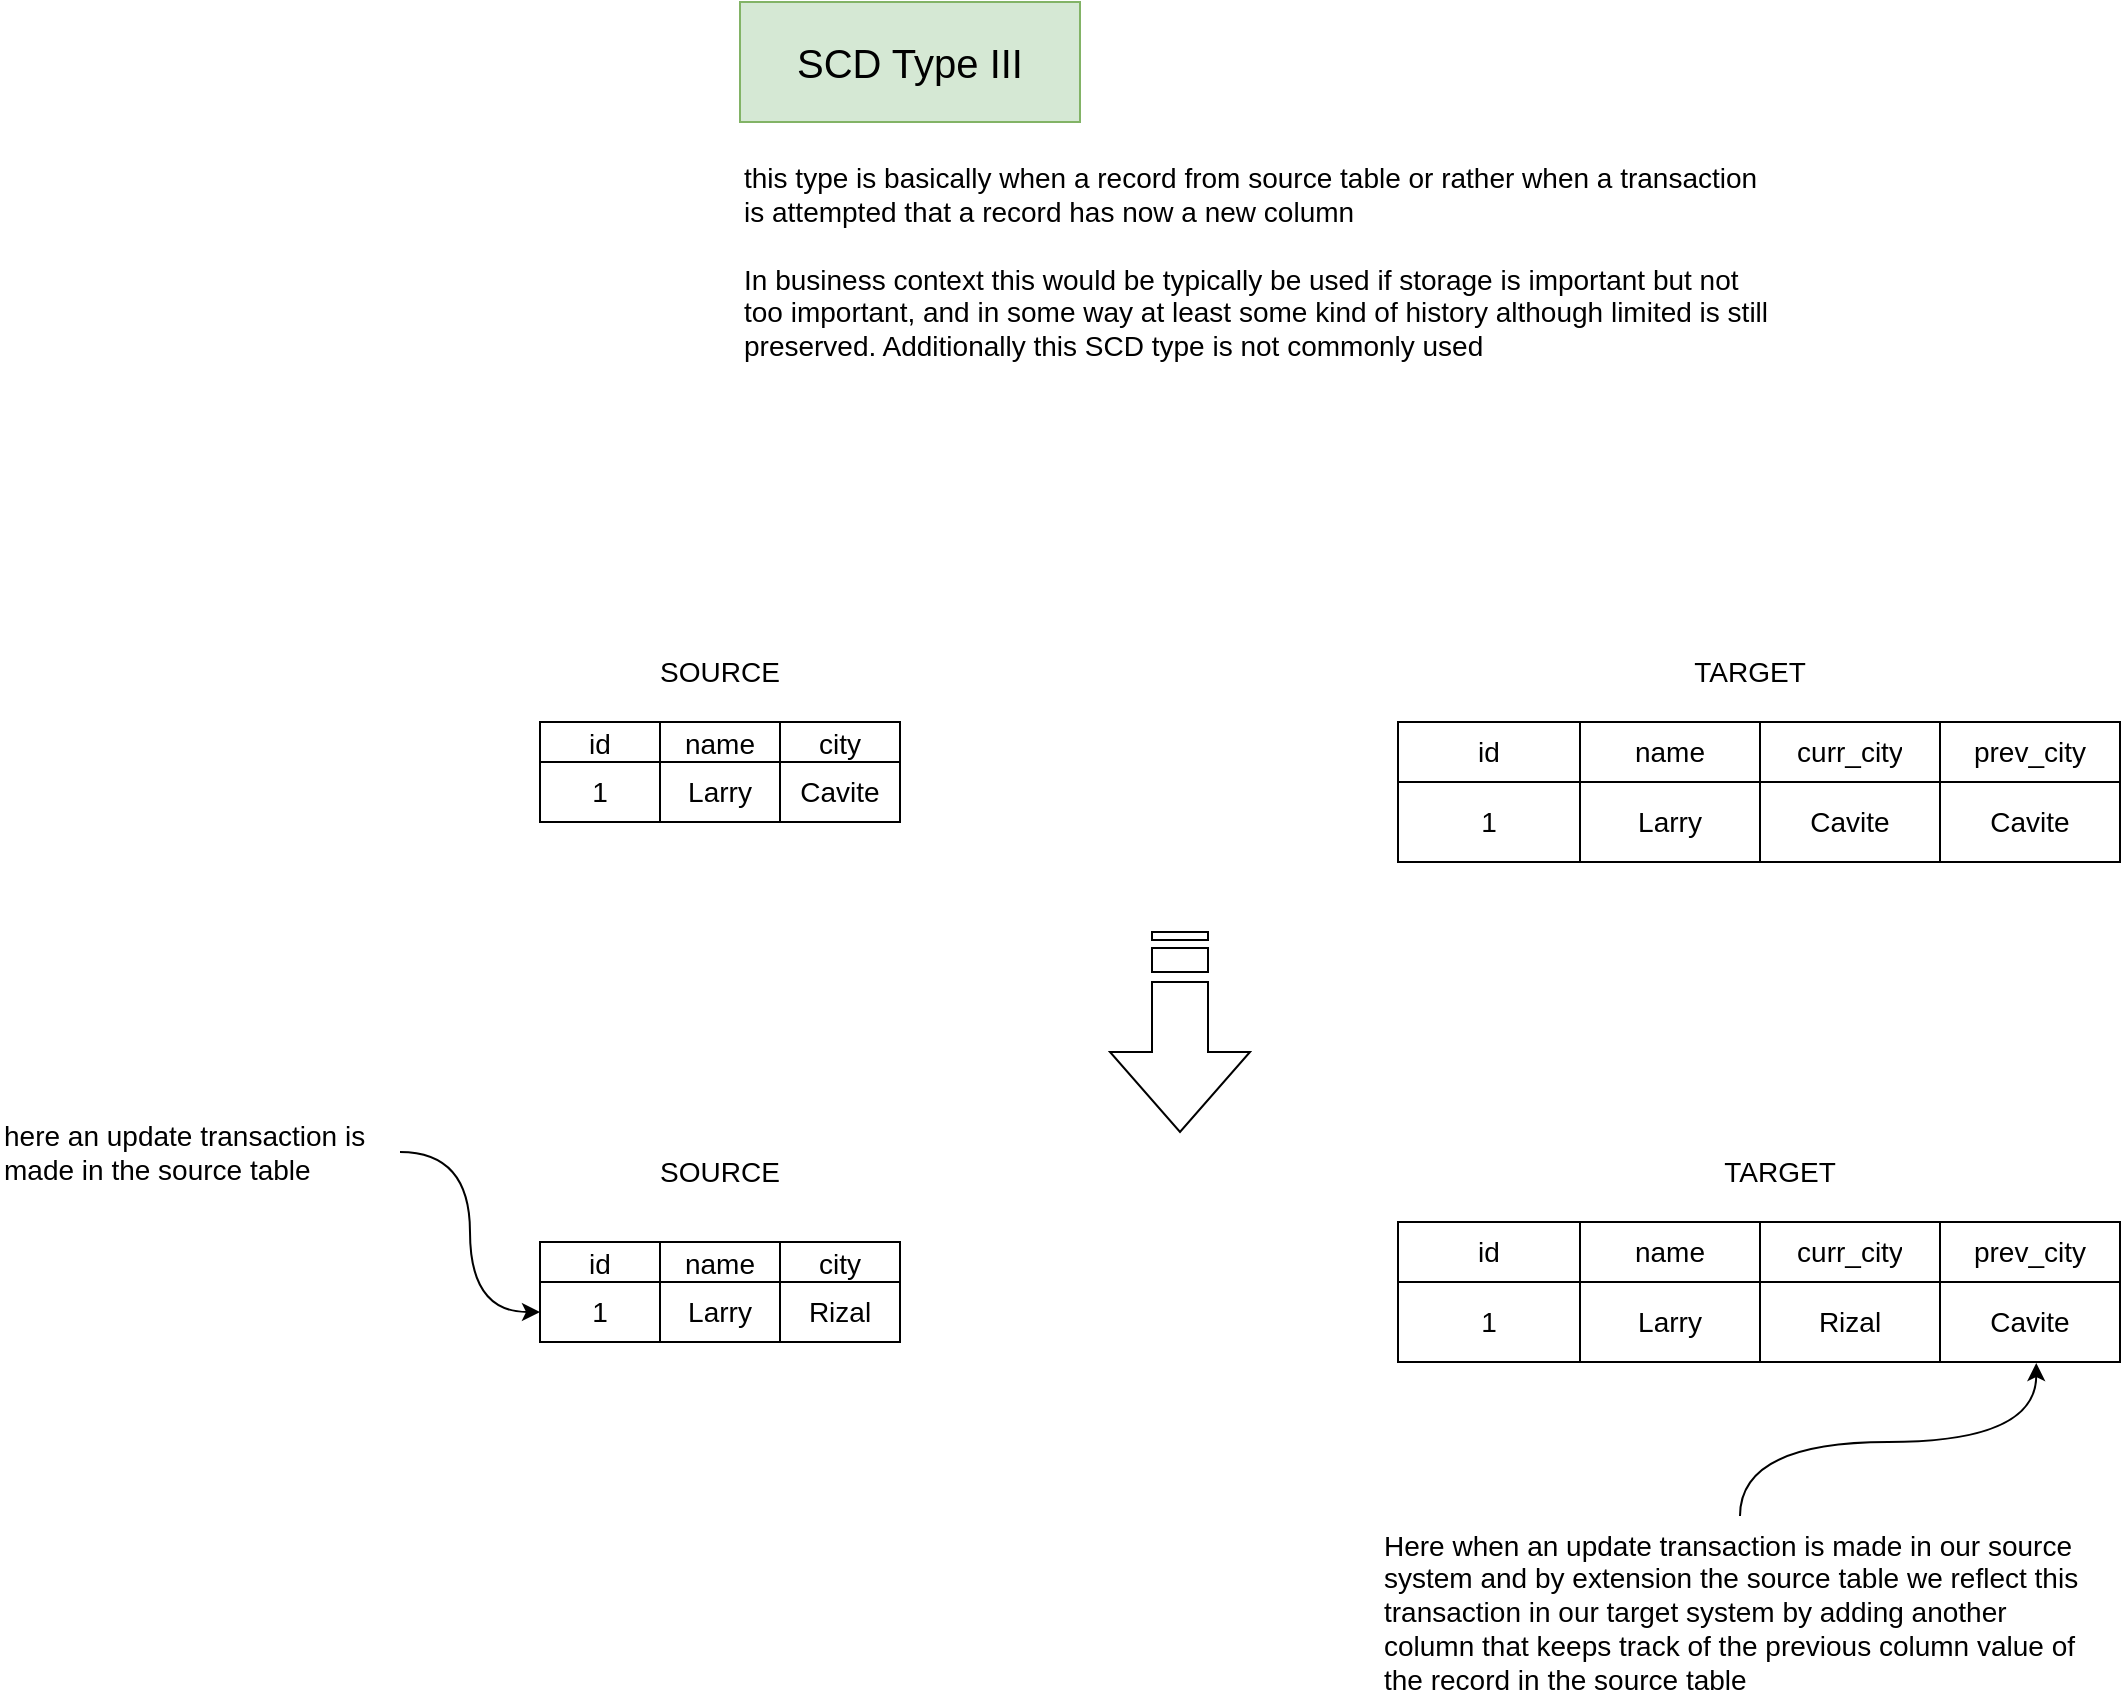 <mxfile version="28.2.8">
  <diagram name="Page-1" id="HAei9eXsZSQvc_73ZGFZ">
    <mxGraphModel dx="1489" dy="894" grid="1" gridSize="10" guides="1" tooltips="1" connect="1" arrows="1" fold="1" page="1" pageScale="1" pageWidth="850" pageHeight="1100" math="0" shadow="0">
      <root>
        <mxCell id="0" />
        <mxCell id="1" parent="0" />
        <mxCell id="--lSF663i6k2Y3heYDjY-1" value="&lt;span style=&quot;font-size: 14px;&quot;&gt;this type is basically when a record from source table or rather when a transaction is attempted that a record has now a new column&lt;/span&gt;&lt;div&gt;&lt;span style=&quot;font-size: 14px;&quot;&gt;&lt;br&gt;&lt;/span&gt;&lt;/div&gt;&lt;div&gt;&lt;span style=&quot;font-size: 14px;&quot;&gt;In business context this would be typically be used if storage is important but not too important, and in some way at least some kind of history although limited is still preserved. Additionally this SCD type is not commonly used&lt;/span&gt;&lt;/div&gt;" style="text;html=1;whiteSpace=wrap;strokeColor=none;fillColor=none;align=left;verticalAlign=middle;rounded=0;" vertex="1" parent="1">
          <mxGeometry x="490" y="180" width="520" height="120" as="geometry" />
        </mxCell>
        <mxCell id="--lSF663i6k2Y3heYDjY-2" value="&lt;span style=&quot;font-size: 14px;&quot;&gt;SOURCE&lt;/span&gt;" style="text;html=1;whiteSpace=wrap;strokeColor=none;fillColor=none;align=center;verticalAlign=middle;rounded=0;" vertex="1" parent="1">
          <mxGeometry x="420" y="430" width="120" height="30" as="geometry" />
        </mxCell>
        <mxCell id="--lSF663i6k2Y3heYDjY-3" value="&lt;span style=&quot;font-size: 14px;&quot;&gt;TARGET&lt;/span&gt;" style="text;html=1;whiteSpace=wrap;strokeColor=none;fillColor=none;align=center;verticalAlign=middle;rounded=0;" vertex="1" parent="1">
          <mxGeometry x="935" y="430" width="120" height="30" as="geometry" />
        </mxCell>
        <mxCell id="--lSF663i6k2Y3heYDjY-4" value="&lt;font style=&quot;font-size: 20px;&quot;&gt;SCD Type III&lt;/font&gt;" style="text;html=1;whiteSpace=wrap;strokeColor=#82b366;fillColor=#d5e8d4;align=center;verticalAlign=middle;rounded=0;" vertex="1" parent="1">
          <mxGeometry x="490" y="110" width="170" height="60" as="geometry" />
        </mxCell>
        <mxCell id="--lSF663i6k2Y3heYDjY-5" value="" style="html=1;shadow=0;dashed=0;align=center;verticalAlign=middle;shape=mxgraph.arrows2.stripedArrow;dy=0.6;dx=40;notch=25;rotation=90;" vertex="1" parent="1">
          <mxGeometry x="660" y="590" width="100" height="70" as="geometry" />
        </mxCell>
        <mxCell id="--lSF663i6k2Y3heYDjY-8" value="" style="shape=table;startSize=0;container=1;collapsible=0;childLayout=tableLayout;fillColor=default;" vertex="1" parent="1">
          <mxGeometry x="390" y="470" width="180" height="50" as="geometry" />
        </mxCell>
        <mxCell id="--lSF663i6k2Y3heYDjY-9" value="" style="shape=tableRow;horizontal=0;startSize=0;swimlaneHead=0;swimlaneBody=0;strokeColor=inherit;top=0;left=0;bottom=0;right=0;collapsible=0;dropTarget=0;fillColor=none;points=[[0,0.5],[1,0.5]];portConstraint=eastwest;" vertex="1" parent="--lSF663i6k2Y3heYDjY-8">
          <mxGeometry width="180" height="20" as="geometry" />
        </mxCell>
        <mxCell id="--lSF663i6k2Y3heYDjY-10" value="&lt;font style=&quot;font-size: 14px;&quot;&gt;id&lt;/font&gt;" style="shape=partialRectangle;html=1;whiteSpace=wrap;connectable=0;strokeColor=inherit;overflow=hidden;fillColor=none;top=0;left=0;bottom=0;right=0;pointerEvents=1;" vertex="1" parent="--lSF663i6k2Y3heYDjY-9">
          <mxGeometry width="60" height="20" as="geometry">
            <mxRectangle width="60" height="20" as="alternateBounds" />
          </mxGeometry>
        </mxCell>
        <mxCell id="--lSF663i6k2Y3heYDjY-11" value="&lt;font style=&quot;font-size: 14px;&quot;&gt;name&lt;/font&gt;" style="shape=partialRectangle;html=1;whiteSpace=wrap;connectable=0;strokeColor=inherit;overflow=hidden;fillColor=none;top=0;left=0;bottom=0;right=0;pointerEvents=1;" vertex="1" parent="--lSF663i6k2Y3heYDjY-9">
          <mxGeometry x="60" width="60" height="20" as="geometry">
            <mxRectangle width="60" height="20" as="alternateBounds" />
          </mxGeometry>
        </mxCell>
        <mxCell id="--lSF663i6k2Y3heYDjY-54" value="&lt;font style=&quot;font-size: 14px;&quot;&gt;city&lt;/font&gt;" style="shape=partialRectangle;html=1;whiteSpace=wrap;connectable=0;strokeColor=inherit;overflow=hidden;fillColor=none;top=0;left=0;bottom=0;right=0;pointerEvents=1;" vertex="1" parent="--lSF663i6k2Y3heYDjY-9">
          <mxGeometry x="120" width="60" height="20" as="geometry">
            <mxRectangle width="60" height="20" as="alternateBounds" />
          </mxGeometry>
        </mxCell>
        <mxCell id="--lSF663i6k2Y3heYDjY-12" value="" style="shape=tableRow;horizontal=0;startSize=0;swimlaneHead=0;swimlaneBody=0;strokeColor=inherit;top=0;left=0;bottom=0;right=0;collapsible=0;dropTarget=0;fillColor=none;points=[[0,0.5],[1,0.5]];portConstraint=eastwest;" vertex="1" parent="--lSF663i6k2Y3heYDjY-8">
          <mxGeometry y="20" width="180" height="30" as="geometry" />
        </mxCell>
        <mxCell id="--lSF663i6k2Y3heYDjY-13" value="&lt;font style=&quot;font-size: 14px;&quot;&gt;1&lt;/font&gt;" style="shape=partialRectangle;html=1;whiteSpace=wrap;connectable=0;strokeColor=inherit;overflow=hidden;fillColor=none;top=0;left=0;bottom=0;right=0;pointerEvents=1;" vertex="1" parent="--lSF663i6k2Y3heYDjY-12">
          <mxGeometry width="60" height="30" as="geometry">
            <mxRectangle width="60" height="30" as="alternateBounds" />
          </mxGeometry>
        </mxCell>
        <mxCell id="--lSF663i6k2Y3heYDjY-14" value="&lt;font style=&quot;font-size: 14px;&quot;&gt;Larry&lt;/font&gt;" style="shape=partialRectangle;html=1;whiteSpace=wrap;connectable=0;strokeColor=inherit;overflow=hidden;fillColor=none;top=0;left=0;bottom=0;right=0;pointerEvents=1;" vertex="1" parent="--lSF663i6k2Y3heYDjY-12">
          <mxGeometry x="60" width="60" height="30" as="geometry">
            <mxRectangle width="60" height="30" as="alternateBounds" />
          </mxGeometry>
        </mxCell>
        <mxCell id="--lSF663i6k2Y3heYDjY-55" value="&lt;font style=&quot;font-size: 14px;&quot;&gt;Cavite&lt;/font&gt;" style="shape=partialRectangle;html=1;whiteSpace=wrap;connectable=0;strokeColor=inherit;overflow=hidden;fillColor=none;top=0;left=0;bottom=0;right=0;pointerEvents=1;" vertex="1" parent="--lSF663i6k2Y3heYDjY-12">
          <mxGeometry x="120" width="60" height="30" as="geometry">
            <mxRectangle width="60" height="30" as="alternateBounds" />
          </mxGeometry>
        </mxCell>
        <mxCell id="--lSF663i6k2Y3heYDjY-16" value="&lt;span style=&quot;font-size: 14px;&quot;&gt;SOURCE&lt;/span&gt;" style="text;html=1;whiteSpace=wrap;strokeColor=none;fillColor=none;align=center;verticalAlign=middle;rounded=0;" vertex="1" parent="1">
          <mxGeometry x="420" y="680" width="120" height="30" as="geometry" />
        </mxCell>
        <mxCell id="--lSF663i6k2Y3heYDjY-24" value="&lt;font style=&quot;font-size: 14px;&quot;&gt;TARGET&lt;/font&gt;" style="text;html=1;whiteSpace=wrap;strokeColor=none;fillColor=none;align=center;verticalAlign=middle;rounded=0;" vertex="1" parent="1">
          <mxGeometry x="950" y="680" width="120" height="30" as="geometry" />
        </mxCell>
        <mxCell id="--lSF663i6k2Y3heYDjY-47" value="&lt;span style=&quot;font-size: 14px;&quot;&gt;Here when an update transaction is made in our source system and by extension the source table we reflect this transaction in our target system by adding another column that keeps track of the previous column value of the record in the source table&lt;/span&gt;" style="text;html=1;whiteSpace=wrap;strokeColor=none;fillColor=none;align=left;verticalAlign=middle;rounded=0;" vertex="1" parent="1">
          <mxGeometry x="810" y="870" width="360" height="90" as="geometry" />
        </mxCell>
        <mxCell id="--lSF663i6k2Y3heYDjY-48" style="edgeStyle=orthogonalEdgeStyle;rounded=0;orthogonalLoop=1;jettySize=auto;html=1;entryX=0.884;entryY=1.013;entryDx=0;entryDy=0;entryPerimeter=0;sourcePerimeterSpacing=3;shadow=0;targetPerimeterSpacing=3;curved=1;" edge="1" parent="1" source="--lSF663i6k2Y3heYDjY-47" target="--lSF663i6k2Y3heYDjY-99">
          <mxGeometry relative="1" as="geometry">
            <mxPoint x="791.03" y="829.58" as="targetPoint" />
          </mxGeometry>
        </mxCell>
        <mxCell id="--lSF663i6k2Y3heYDjY-56" value="" style="shape=table;startSize=0;container=1;collapsible=0;childLayout=tableLayout;fillColor=default;" vertex="1" parent="1">
          <mxGeometry x="819" y="470" width="361" height="70" as="geometry" />
        </mxCell>
        <mxCell id="--lSF663i6k2Y3heYDjY-57" value="" style="shape=tableRow;horizontal=0;startSize=0;swimlaneHead=0;swimlaneBody=0;strokeColor=inherit;top=0;left=0;bottom=0;right=0;collapsible=0;dropTarget=0;fillColor=none;points=[[0,0.5],[1,0.5]];portConstraint=eastwest;" vertex="1" parent="--lSF663i6k2Y3heYDjY-56">
          <mxGeometry width="361" height="30" as="geometry" />
        </mxCell>
        <mxCell id="--lSF663i6k2Y3heYDjY-59" value="&lt;font style=&quot;font-size: 14px;&quot;&gt;id&lt;/font&gt;" style="shape=partialRectangle;html=1;whiteSpace=wrap;connectable=0;strokeColor=inherit;overflow=hidden;fillColor=none;top=0;left=0;bottom=0;right=0;pointerEvents=1;" vertex="1" parent="--lSF663i6k2Y3heYDjY-57">
          <mxGeometry width="91" height="30" as="geometry">
            <mxRectangle width="91" height="30" as="alternateBounds" />
          </mxGeometry>
        </mxCell>
        <mxCell id="--lSF663i6k2Y3heYDjY-60" value="&lt;font style=&quot;font-size: 14px;&quot;&gt;name&lt;/font&gt;" style="shape=partialRectangle;html=1;whiteSpace=wrap;connectable=0;strokeColor=inherit;overflow=hidden;fillColor=none;top=0;left=0;bottom=0;right=0;pointerEvents=1;" vertex="1" parent="--lSF663i6k2Y3heYDjY-57">
          <mxGeometry x="91" width="90" height="30" as="geometry">
            <mxRectangle width="90" height="30" as="alternateBounds" />
          </mxGeometry>
        </mxCell>
        <mxCell id="--lSF663i6k2Y3heYDjY-61" value="&lt;font style=&quot;font-size: 14px;&quot;&gt;curr_city&lt;/font&gt;" style="shape=partialRectangle;html=1;whiteSpace=wrap;connectable=0;strokeColor=inherit;overflow=hidden;fillColor=none;top=0;left=0;bottom=0;right=0;pointerEvents=1;" vertex="1" parent="--lSF663i6k2Y3heYDjY-57">
          <mxGeometry x="181" width="90" height="30" as="geometry">
            <mxRectangle width="90" height="30" as="alternateBounds" />
          </mxGeometry>
        </mxCell>
        <mxCell id="--lSF663i6k2Y3heYDjY-62" value="&lt;span style=&quot;font-size: 14px;&quot;&gt;prev_city&lt;/span&gt;" style="shape=partialRectangle;html=1;whiteSpace=wrap;connectable=0;strokeColor=inherit;overflow=hidden;fillColor=none;top=0;left=0;bottom=0;right=0;pointerEvents=1;" vertex="1" parent="--lSF663i6k2Y3heYDjY-57">
          <mxGeometry x="271" width="90" height="30" as="geometry">
            <mxRectangle width="90" height="30" as="alternateBounds" />
          </mxGeometry>
        </mxCell>
        <mxCell id="--lSF663i6k2Y3heYDjY-65" value="" style="shape=tableRow;horizontal=0;startSize=0;swimlaneHead=0;swimlaneBody=0;strokeColor=inherit;top=0;left=0;bottom=0;right=0;collapsible=0;dropTarget=0;fillColor=none;points=[[0,0.5],[1,0.5]];portConstraint=eastwest;" vertex="1" parent="--lSF663i6k2Y3heYDjY-56">
          <mxGeometry y="30" width="361" height="40" as="geometry" />
        </mxCell>
        <mxCell id="--lSF663i6k2Y3heYDjY-67" value="&lt;font style=&quot;font-size: 14px;&quot;&gt;1&lt;/font&gt;" style="shape=partialRectangle;html=1;whiteSpace=wrap;connectable=0;strokeColor=inherit;overflow=hidden;fillColor=none;top=0;left=0;bottom=0;right=0;pointerEvents=1;" vertex="1" parent="--lSF663i6k2Y3heYDjY-65">
          <mxGeometry width="91" height="40" as="geometry">
            <mxRectangle width="91" height="40" as="alternateBounds" />
          </mxGeometry>
        </mxCell>
        <mxCell id="--lSF663i6k2Y3heYDjY-68" value="&lt;font style=&quot;font-size: 14px;&quot;&gt;Larry&lt;/font&gt;" style="shape=partialRectangle;html=1;whiteSpace=wrap;connectable=0;strokeColor=inherit;overflow=hidden;fillColor=none;top=0;left=0;bottom=0;right=0;pointerEvents=1;" vertex="1" parent="--lSF663i6k2Y3heYDjY-65">
          <mxGeometry x="91" width="90" height="40" as="geometry">
            <mxRectangle width="90" height="40" as="alternateBounds" />
          </mxGeometry>
        </mxCell>
        <mxCell id="--lSF663i6k2Y3heYDjY-69" value="&lt;font style=&quot;font-size: 14px;&quot;&gt;Cavite&lt;/font&gt;" style="shape=partialRectangle;html=1;whiteSpace=wrap;connectable=0;strokeColor=inherit;overflow=hidden;fillColor=none;top=0;left=0;bottom=0;right=0;pointerEvents=1;" vertex="1" parent="--lSF663i6k2Y3heYDjY-65">
          <mxGeometry x="181" width="90" height="40" as="geometry">
            <mxRectangle width="90" height="40" as="alternateBounds" />
          </mxGeometry>
        </mxCell>
        <mxCell id="--lSF663i6k2Y3heYDjY-70" value="&lt;font style=&quot;font-size: 14px;&quot;&gt;Cavite&lt;/font&gt;" style="shape=partialRectangle;html=1;whiteSpace=wrap;connectable=0;strokeColor=inherit;overflow=hidden;fillColor=none;top=0;left=0;bottom=0;right=0;pointerEvents=1;" vertex="1" parent="--lSF663i6k2Y3heYDjY-65">
          <mxGeometry x="271" width="90" height="40" as="geometry">
            <mxRectangle width="90" height="40" as="alternateBounds" />
          </mxGeometry>
        </mxCell>
        <mxCell id="--lSF663i6k2Y3heYDjY-73" value="" style="shape=table;startSize=0;container=1;collapsible=0;childLayout=tableLayout;fillColor=default;" vertex="1" parent="1">
          <mxGeometry x="390" y="730" width="180" height="50" as="geometry" />
        </mxCell>
        <mxCell id="--lSF663i6k2Y3heYDjY-74" value="" style="shape=tableRow;horizontal=0;startSize=0;swimlaneHead=0;swimlaneBody=0;strokeColor=inherit;top=0;left=0;bottom=0;right=0;collapsible=0;dropTarget=0;fillColor=none;points=[[0,0.5],[1,0.5]];portConstraint=eastwest;" vertex="1" parent="--lSF663i6k2Y3heYDjY-73">
          <mxGeometry width="180" height="20" as="geometry" />
        </mxCell>
        <mxCell id="--lSF663i6k2Y3heYDjY-75" value="&lt;font style=&quot;font-size: 14px;&quot;&gt;id&lt;/font&gt;" style="shape=partialRectangle;html=1;whiteSpace=wrap;connectable=0;strokeColor=inherit;overflow=hidden;fillColor=none;top=0;left=0;bottom=0;right=0;pointerEvents=1;" vertex="1" parent="--lSF663i6k2Y3heYDjY-74">
          <mxGeometry width="60" height="20" as="geometry">
            <mxRectangle width="60" height="20" as="alternateBounds" />
          </mxGeometry>
        </mxCell>
        <mxCell id="--lSF663i6k2Y3heYDjY-76" value="&lt;font style=&quot;font-size: 14px;&quot;&gt;name&lt;/font&gt;" style="shape=partialRectangle;html=1;whiteSpace=wrap;connectable=0;strokeColor=inherit;overflow=hidden;fillColor=none;top=0;left=0;bottom=0;right=0;pointerEvents=1;" vertex="1" parent="--lSF663i6k2Y3heYDjY-74">
          <mxGeometry x="60" width="60" height="20" as="geometry">
            <mxRectangle width="60" height="20" as="alternateBounds" />
          </mxGeometry>
        </mxCell>
        <mxCell id="--lSF663i6k2Y3heYDjY-77" value="&lt;font style=&quot;font-size: 14px;&quot;&gt;city&lt;/font&gt;" style="shape=partialRectangle;html=1;whiteSpace=wrap;connectable=0;strokeColor=inherit;overflow=hidden;fillColor=none;top=0;left=0;bottom=0;right=0;pointerEvents=1;" vertex="1" parent="--lSF663i6k2Y3heYDjY-74">
          <mxGeometry x="120" width="60" height="20" as="geometry">
            <mxRectangle width="60" height="20" as="alternateBounds" />
          </mxGeometry>
        </mxCell>
        <mxCell id="--lSF663i6k2Y3heYDjY-78" value="" style="shape=tableRow;horizontal=0;startSize=0;swimlaneHead=0;swimlaneBody=0;strokeColor=inherit;top=0;left=0;bottom=0;right=0;collapsible=0;dropTarget=0;fillColor=none;points=[[0,0.5],[1,0.5]];portConstraint=eastwest;" vertex="1" parent="--lSF663i6k2Y3heYDjY-73">
          <mxGeometry y="20" width="180" height="30" as="geometry" />
        </mxCell>
        <mxCell id="--lSF663i6k2Y3heYDjY-79" value="&lt;font style=&quot;font-size: 14px;&quot;&gt;1&lt;/font&gt;" style="shape=partialRectangle;html=1;whiteSpace=wrap;connectable=0;strokeColor=inherit;overflow=hidden;fillColor=none;top=0;left=0;bottom=0;right=0;pointerEvents=1;" vertex="1" parent="--lSF663i6k2Y3heYDjY-78">
          <mxGeometry width="60" height="30" as="geometry">
            <mxRectangle width="60" height="30" as="alternateBounds" />
          </mxGeometry>
        </mxCell>
        <mxCell id="--lSF663i6k2Y3heYDjY-80" value="&lt;font style=&quot;font-size: 14px;&quot;&gt;Larry&lt;/font&gt;" style="shape=partialRectangle;html=1;whiteSpace=wrap;connectable=0;strokeColor=inherit;overflow=hidden;fillColor=none;top=0;left=0;bottom=0;right=0;pointerEvents=1;" vertex="1" parent="--lSF663i6k2Y3heYDjY-78">
          <mxGeometry x="60" width="60" height="30" as="geometry">
            <mxRectangle width="60" height="30" as="alternateBounds" />
          </mxGeometry>
        </mxCell>
        <mxCell id="--lSF663i6k2Y3heYDjY-81" value="&lt;font style=&quot;font-size: 14px;&quot;&gt;Rizal&lt;/font&gt;" style="shape=partialRectangle;html=1;whiteSpace=wrap;connectable=0;strokeColor=inherit;overflow=hidden;fillColor=none;top=0;left=0;bottom=0;right=0;pointerEvents=1;" vertex="1" parent="--lSF663i6k2Y3heYDjY-78">
          <mxGeometry x="120" width="60" height="30" as="geometry">
            <mxRectangle width="60" height="30" as="alternateBounds" />
          </mxGeometry>
        </mxCell>
        <mxCell id="--lSF663i6k2Y3heYDjY-93" value="" style="shape=table;startSize=0;container=1;collapsible=0;childLayout=tableLayout;fillColor=default;" vertex="1" parent="1">
          <mxGeometry x="819" y="720" width="361" height="70" as="geometry" />
        </mxCell>
        <mxCell id="--lSF663i6k2Y3heYDjY-94" value="" style="shape=tableRow;horizontal=0;startSize=0;swimlaneHead=0;swimlaneBody=0;strokeColor=inherit;top=0;left=0;bottom=0;right=0;collapsible=0;dropTarget=0;fillColor=none;points=[[0,0.5],[1,0.5]];portConstraint=eastwest;" vertex="1" parent="--lSF663i6k2Y3heYDjY-93">
          <mxGeometry width="361" height="30" as="geometry" />
        </mxCell>
        <mxCell id="--lSF663i6k2Y3heYDjY-95" value="&lt;font style=&quot;font-size: 14px;&quot;&gt;id&lt;/font&gt;" style="shape=partialRectangle;html=1;whiteSpace=wrap;connectable=0;strokeColor=inherit;overflow=hidden;fillColor=none;top=0;left=0;bottom=0;right=0;pointerEvents=1;" vertex="1" parent="--lSF663i6k2Y3heYDjY-94">
          <mxGeometry width="91" height="30" as="geometry">
            <mxRectangle width="91" height="30" as="alternateBounds" />
          </mxGeometry>
        </mxCell>
        <mxCell id="--lSF663i6k2Y3heYDjY-96" value="&lt;font style=&quot;font-size: 14px;&quot;&gt;name&lt;/font&gt;" style="shape=partialRectangle;html=1;whiteSpace=wrap;connectable=0;strokeColor=inherit;overflow=hidden;fillColor=none;top=0;left=0;bottom=0;right=0;pointerEvents=1;" vertex="1" parent="--lSF663i6k2Y3heYDjY-94">
          <mxGeometry x="91" width="90" height="30" as="geometry">
            <mxRectangle width="90" height="30" as="alternateBounds" />
          </mxGeometry>
        </mxCell>
        <mxCell id="--lSF663i6k2Y3heYDjY-97" value="&lt;font style=&quot;font-size: 14px;&quot;&gt;curr_city&lt;/font&gt;" style="shape=partialRectangle;html=1;whiteSpace=wrap;connectable=0;strokeColor=inherit;overflow=hidden;fillColor=none;top=0;left=0;bottom=0;right=0;pointerEvents=1;" vertex="1" parent="--lSF663i6k2Y3heYDjY-94">
          <mxGeometry x="181" width="90" height="30" as="geometry">
            <mxRectangle width="90" height="30" as="alternateBounds" />
          </mxGeometry>
        </mxCell>
        <mxCell id="--lSF663i6k2Y3heYDjY-98" value="&lt;span style=&quot;font-size: 14px;&quot;&gt;prev_city&lt;/span&gt;" style="shape=partialRectangle;html=1;whiteSpace=wrap;connectable=0;strokeColor=inherit;overflow=hidden;fillColor=none;top=0;left=0;bottom=0;right=0;pointerEvents=1;" vertex="1" parent="--lSF663i6k2Y3heYDjY-94">
          <mxGeometry x="271" width="90" height="30" as="geometry">
            <mxRectangle width="90" height="30" as="alternateBounds" />
          </mxGeometry>
        </mxCell>
        <mxCell id="--lSF663i6k2Y3heYDjY-99" value="" style="shape=tableRow;horizontal=0;startSize=0;swimlaneHead=0;swimlaneBody=0;strokeColor=inherit;top=0;left=0;bottom=0;right=0;collapsible=0;dropTarget=0;fillColor=none;points=[[0,0.5],[1,0.5]];portConstraint=eastwest;" vertex="1" parent="--lSF663i6k2Y3heYDjY-93">
          <mxGeometry y="30" width="361" height="40" as="geometry" />
        </mxCell>
        <mxCell id="--lSF663i6k2Y3heYDjY-100" value="&lt;font style=&quot;font-size: 14px;&quot;&gt;1&lt;/font&gt;" style="shape=partialRectangle;html=1;whiteSpace=wrap;connectable=0;strokeColor=inherit;overflow=hidden;fillColor=none;top=0;left=0;bottom=0;right=0;pointerEvents=1;" vertex="1" parent="--lSF663i6k2Y3heYDjY-99">
          <mxGeometry width="91" height="40" as="geometry">
            <mxRectangle width="91" height="40" as="alternateBounds" />
          </mxGeometry>
        </mxCell>
        <mxCell id="--lSF663i6k2Y3heYDjY-101" value="&lt;font style=&quot;font-size: 14px;&quot;&gt;Larry&lt;/font&gt;" style="shape=partialRectangle;html=1;whiteSpace=wrap;connectable=0;strokeColor=inherit;overflow=hidden;fillColor=none;top=0;left=0;bottom=0;right=0;pointerEvents=1;" vertex="1" parent="--lSF663i6k2Y3heYDjY-99">
          <mxGeometry x="91" width="90" height="40" as="geometry">
            <mxRectangle width="90" height="40" as="alternateBounds" />
          </mxGeometry>
        </mxCell>
        <mxCell id="--lSF663i6k2Y3heYDjY-102" value="&lt;font style=&quot;font-size: 14px;&quot;&gt;Rizal&lt;/font&gt;" style="shape=partialRectangle;html=1;whiteSpace=wrap;connectable=0;strokeColor=inherit;overflow=hidden;fillColor=none;top=0;left=0;bottom=0;right=0;pointerEvents=1;" vertex="1" parent="--lSF663i6k2Y3heYDjY-99">
          <mxGeometry x="181" width="90" height="40" as="geometry">
            <mxRectangle width="90" height="40" as="alternateBounds" />
          </mxGeometry>
        </mxCell>
        <mxCell id="--lSF663i6k2Y3heYDjY-103" value="&lt;font style=&quot;font-size: 14px;&quot;&gt;Cavite&lt;/font&gt;" style="shape=partialRectangle;html=1;whiteSpace=wrap;connectable=0;strokeColor=inherit;overflow=hidden;fillColor=none;top=0;left=0;bottom=0;right=0;pointerEvents=1;" vertex="1" parent="--lSF663i6k2Y3heYDjY-99">
          <mxGeometry x="271" width="90" height="40" as="geometry">
            <mxRectangle width="90" height="40" as="alternateBounds" />
          </mxGeometry>
        </mxCell>
        <mxCell id="--lSF663i6k2Y3heYDjY-107" style="edgeStyle=orthogonalEdgeStyle;rounded=0;orthogonalLoop=1;jettySize=auto;html=1;entryX=0;entryY=0.5;entryDx=0;entryDy=0;curved=1;exitX=1;exitY=0.5;exitDx=0;exitDy=0;sourcePerimeterSpacing=3;targetPerimeterSpacing=3;" edge="1" parent="1" source="--lSF663i6k2Y3heYDjY-106" target="--lSF663i6k2Y3heYDjY-78">
          <mxGeometry relative="1" as="geometry" />
        </mxCell>
        <mxCell id="--lSF663i6k2Y3heYDjY-106" value="&lt;span style=&quot;font-size: 14px;&quot;&gt;here an update transaction is made in the source table&lt;/span&gt;" style="text;html=1;whiteSpace=wrap;strokeColor=none;fillColor=none;align=left;verticalAlign=middle;rounded=0;" vertex="1" parent="1">
          <mxGeometry x="120" y="660" width="200" height="50" as="geometry" />
        </mxCell>
      </root>
    </mxGraphModel>
  </diagram>
</mxfile>
